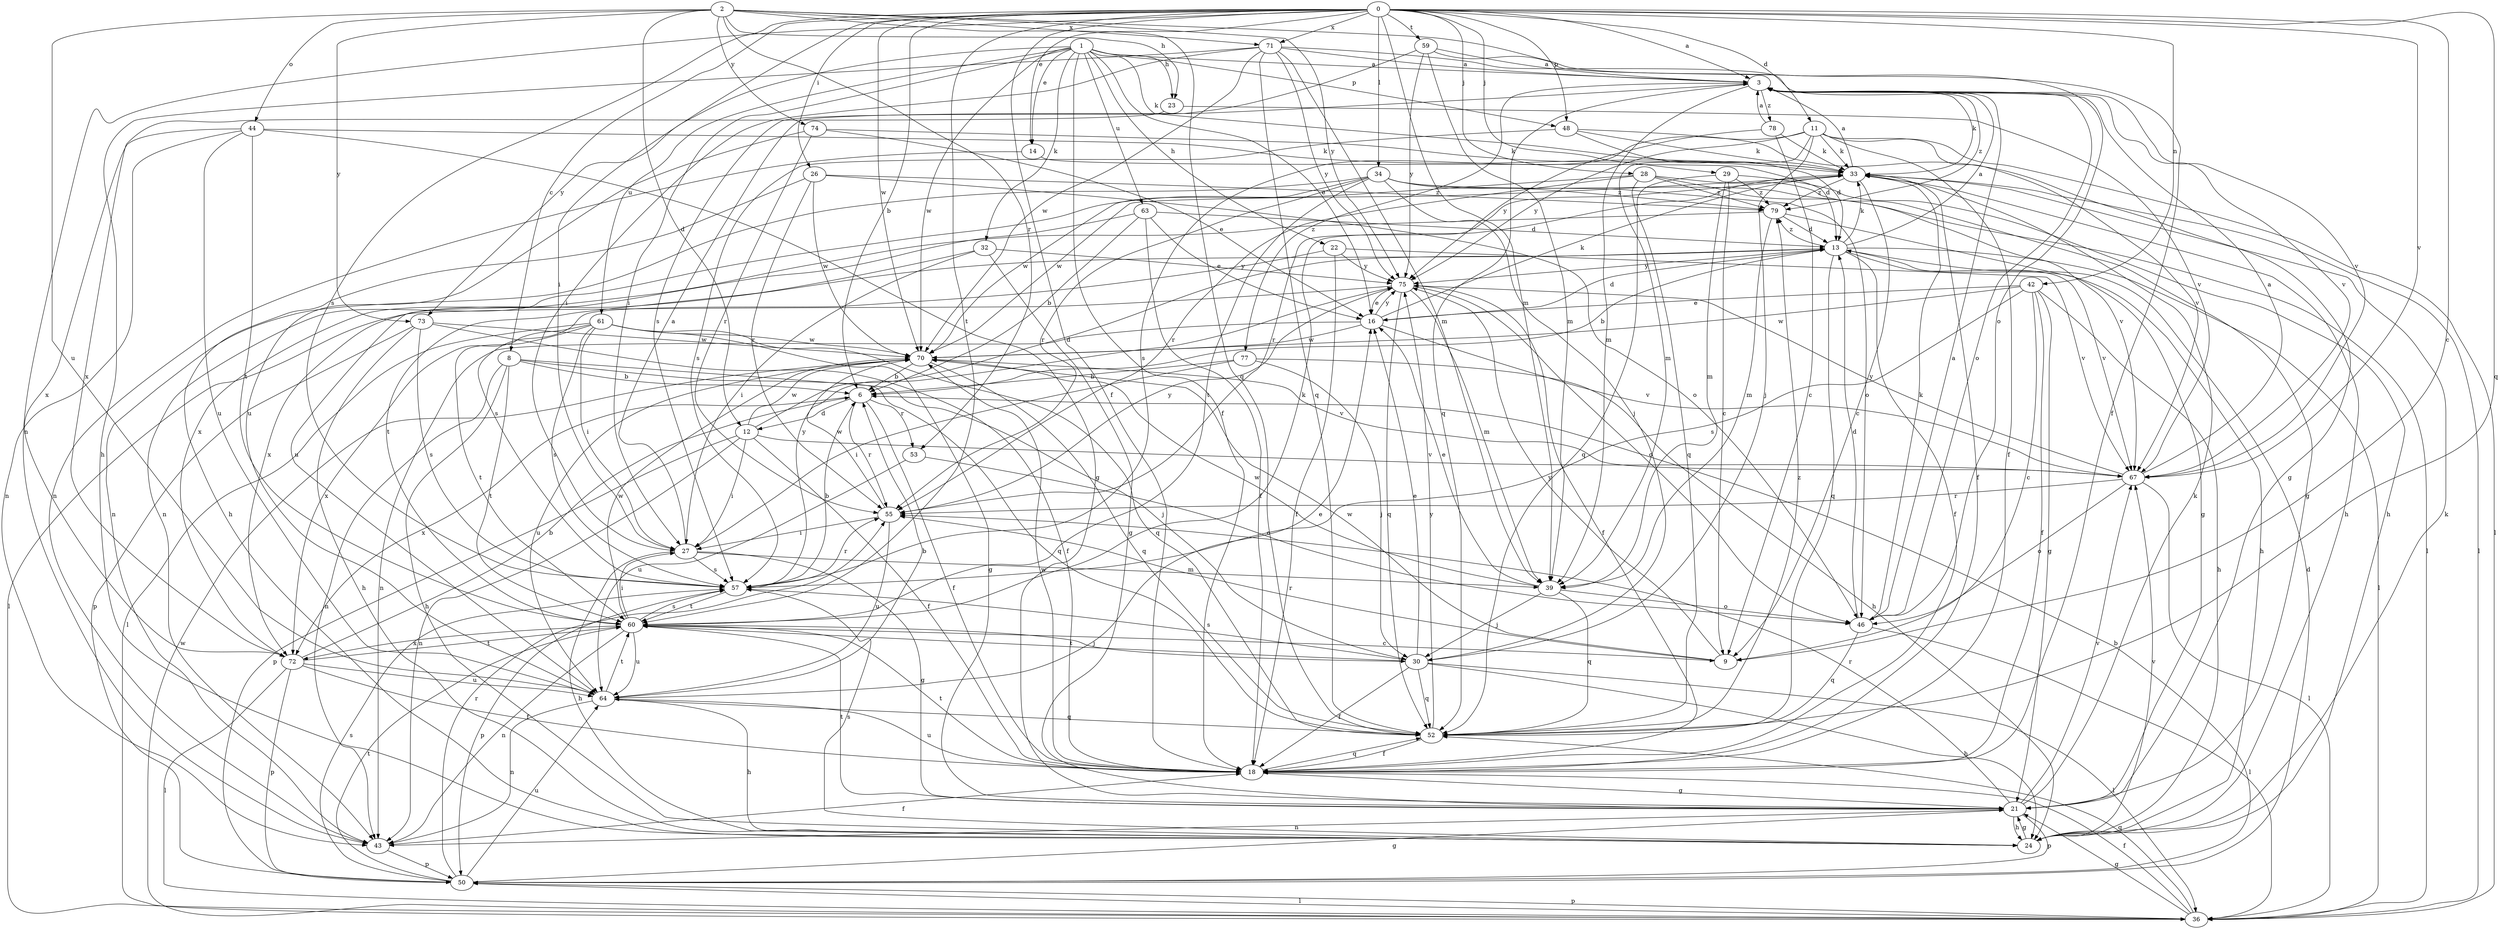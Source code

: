 strict digraph  {
0;
1;
2;
3;
6;
8;
9;
11;
12;
13;
14;
16;
18;
21;
22;
23;
24;
26;
27;
28;
29;
30;
32;
33;
34;
36;
39;
42;
43;
44;
46;
48;
50;
52;
53;
55;
57;
59;
60;
61;
63;
64;
67;
70;
71;
72;
73;
74;
75;
77;
78;
79;
0 -> 3  [label=a];
0 -> 6  [label=b];
0 -> 8  [label=c];
0 -> 9  [label=c];
0 -> 11  [label=d];
0 -> 14  [label=e];
0 -> 18  [label=f];
0 -> 26  [label=i];
0 -> 27  [label=i];
0 -> 28  [label=j];
0 -> 29  [label=j];
0 -> 34  [label=l];
0 -> 39  [label=m];
0 -> 42  [label=n];
0 -> 43  [label=n];
0 -> 48  [label=p];
0 -> 52  [label=q];
0 -> 57  [label=s];
0 -> 59  [label=t];
0 -> 60  [label=t];
0 -> 67  [label=v];
0 -> 70  [label=w];
0 -> 71  [label=x];
1 -> 3  [label=a];
1 -> 14  [label=e];
1 -> 16  [label=e];
1 -> 18  [label=f];
1 -> 22  [label=h];
1 -> 23  [label=h];
1 -> 27  [label=i];
1 -> 32  [label=k];
1 -> 33  [label=k];
1 -> 48  [label=p];
1 -> 61  [label=u];
1 -> 63  [label=u];
1 -> 70  [label=w];
1 -> 73  [label=y];
2 -> 12  [label=d];
2 -> 23  [label=h];
2 -> 44  [label=o];
2 -> 46  [label=o];
2 -> 52  [label=q];
2 -> 53  [label=r];
2 -> 64  [label=u];
2 -> 71  [label=x];
2 -> 73  [label=y];
2 -> 74  [label=y];
2 -> 75  [label=y];
3 -> 33  [label=k];
3 -> 39  [label=m];
3 -> 46  [label=o];
3 -> 52  [label=q];
3 -> 67  [label=v];
3 -> 77  [label=z];
3 -> 78  [label=z];
3 -> 79  [label=z];
6 -> 12  [label=d];
6 -> 18  [label=f];
6 -> 53  [label=r];
6 -> 55  [label=r];
6 -> 72  [label=x];
8 -> 6  [label=b];
8 -> 24  [label=h];
8 -> 30  [label=j];
8 -> 43  [label=n];
8 -> 52  [label=q];
8 -> 60  [label=t];
9 -> 55  [label=r];
9 -> 70  [label=w];
9 -> 75  [label=y];
11 -> 18  [label=f];
11 -> 30  [label=j];
11 -> 33  [label=k];
11 -> 36  [label=l];
11 -> 39  [label=m];
11 -> 57  [label=s];
11 -> 67  [label=v];
11 -> 75  [label=y];
12 -> 13  [label=d];
12 -> 18  [label=f];
12 -> 27  [label=i];
12 -> 43  [label=n];
12 -> 50  [label=p];
12 -> 67  [label=v];
12 -> 70  [label=w];
13 -> 3  [label=a];
13 -> 6  [label=b];
13 -> 18  [label=f];
13 -> 24  [label=h];
13 -> 33  [label=k];
13 -> 36  [label=l];
13 -> 52  [label=q];
13 -> 67  [label=v];
13 -> 72  [label=x];
13 -> 75  [label=y];
13 -> 79  [label=z];
14 -> 13  [label=d];
14 -> 43  [label=n];
16 -> 13  [label=d];
16 -> 33  [label=k];
16 -> 43  [label=n];
16 -> 67  [label=v];
16 -> 70  [label=w];
16 -> 75  [label=y];
18 -> 21  [label=g];
18 -> 52  [label=q];
18 -> 60  [label=t];
18 -> 64  [label=u];
18 -> 70  [label=w];
21 -> 24  [label=h];
21 -> 33  [label=k];
21 -> 43  [label=n];
21 -> 50  [label=p];
21 -> 55  [label=r];
21 -> 60  [label=t];
21 -> 67  [label=v];
22 -> 18  [label=f];
22 -> 57  [label=s];
22 -> 67  [label=v];
22 -> 75  [label=y];
23 -> 67  [label=v];
23 -> 72  [label=x];
24 -> 21  [label=g];
24 -> 33  [label=k];
24 -> 57  [label=s];
24 -> 67  [label=v];
26 -> 24  [label=h];
26 -> 46  [label=o];
26 -> 55  [label=r];
26 -> 70  [label=w];
26 -> 79  [label=z];
27 -> 3  [label=a];
27 -> 21  [label=g];
27 -> 24  [label=h];
27 -> 39  [label=m];
27 -> 57  [label=s];
28 -> 21  [label=g];
28 -> 43  [label=n];
28 -> 52  [label=q];
28 -> 55  [label=r];
28 -> 67  [label=v];
28 -> 79  [label=z];
29 -> 9  [label=c];
29 -> 24  [label=h];
29 -> 39  [label=m];
29 -> 52  [label=q];
29 -> 79  [label=z];
30 -> 16  [label=e];
30 -> 18  [label=f];
30 -> 24  [label=h];
30 -> 36  [label=l];
30 -> 52  [label=q];
30 -> 57  [label=s];
30 -> 60  [label=t];
32 -> 21  [label=g];
32 -> 27  [label=i];
32 -> 60  [label=t];
32 -> 75  [label=y];
33 -> 3  [label=a];
33 -> 9  [label=c];
33 -> 18  [label=f];
33 -> 24  [label=h];
33 -> 36  [label=l];
33 -> 55  [label=r];
33 -> 70  [label=w];
33 -> 79  [label=z];
34 -> 30  [label=j];
34 -> 36  [label=l];
34 -> 43  [label=n];
34 -> 46  [label=o];
34 -> 55  [label=r];
34 -> 60  [label=t];
34 -> 70  [label=w];
34 -> 79  [label=z];
36 -> 18  [label=f];
36 -> 21  [label=g];
36 -> 50  [label=p];
36 -> 52  [label=q];
36 -> 70  [label=w];
39 -> 16  [label=e];
39 -> 30  [label=j];
39 -> 46  [label=o];
39 -> 52  [label=q];
39 -> 70  [label=w];
42 -> 9  [label=c];
42 -> 16  [label=e];
42 -> 18  [label=f];
42 -> 21  [label=g];
42 -> 24  [label=h];
42 -> 57  [label=s];
42 -> 70  [label=w];
43 -> 18  [label=f];
43 -> 50  [label=p];
44 -> 21  [label=g];
44 -> 33  [label=k];
44 -> 43  [label=n];
44 -> 60  [label=t];
44 -> 64  [label=u];
44 -> 72  [label=x];
46 -> 3  [label=a];
46 -> 13  [label=d];
46 -> 33  [label=k];
46 -> 36  [label=l];
46 -> 52  [label=q];
48 -> 13  [label=d];
48 -> 21  [label=g];
48 -> 33  [label=k];
48 -> 57  [label=s];
50 -> 6  [label=b];
50 -> 13  [label=d];
50 -> 21  [label=g];
50 -> 36  [label=l];
50 -> 55  [label=r];
50 -> 57  [label=s];
50 -> 60  [label=t];
50 -> 64  [label=u];
52 -> 18  [label=f];
52 -> 75  [label=y];
52 -> 79  [label=z];
53 -> 46  [label=o];
53 -> 64  [label=u];
55 -> 27  [label=i];
55 -> 64  [label=u];
55 -> 70  [label=w];
55 -> 75  [label=y];
57 -> 6  [label=b];
57 -> 50  [label=p];
57 -> 55  [label=r];
57 -> 60  [label=t];
57 -> 75  [label=y];
59 -> 3  [label=a];
59 -> 18  [label=f];
59 -> 39  [label=m];
59 -> 57  [label=s];
59 -> 75  [label=y];
60 -> 9  [label=c];
60 -> 27  [label=i];
60 -> 30  [label=j];
60 -> 33  [label=k];
60 -> 43  [label=n];
60 -> 57  [label=s];
60 -> 64  [label=u];
60 -> 70  [label=w];
60 -> 72  [label=x];
61 -> 21  [label=g];
61 -> 27  [label=i];
61 -> 36  [label=l];
61 -> 52  [label=q];
61 -> 57  [label=s];
61 -> 60  [label=t];
61 -> 70  [label=w];
61 -> 72  [label=x];
63 -> 6  [label=b];
63 -> 13  [label=d];
63 -> 16  [label=e];
63 -> 18  [label=f];
63 -> 64  [label=u];
64 -> 6  [label=b];
64 -> 16  [label=e];
64 -> 24  [label=h];
64 -> 43  [label=n];
64 -> 52  [label=q];
64 -> 60  [label=t];
67 -> 3  [label=a];
67 -> 36  [label=l];
67 -> 46  [label=o];
67 -> 55  [label=r];
67 -> 75  [label=y];
70 -> 6  [label=b];
70 -> 52  [label=q];
70 -> 64  [label=u];
70 -> 67  [label=v];
71 -> 3  [label=a];
71 -> 24  [label=h];
71 -> 27  [label=i];
71 -> 39  [label=m];
71 -> 52  [label=q];
71 -> 67  [label=v];
71 -> 70  [label=w];
71 -> 75  [label=y];
72 -> 6  [label=b];
72 -> 18  [label=f];
72 -> 36  [label=l];
72 -> 50  [label=p];
72 -> 60  [label=t];
72 -> 64  [label=u];
73 -> 18  [label=f];
73 -> 24  [label=h];
73 -> 50  [label=p];
73 -> 57  [label=s];
73 -> 70  [label=w];
74 -> 16  [label=e];
74 -> 33  [label=k];
74 -> 55  [label=r];
74 -> 64  [label=u];
75 -> 16  [label=e];
75 -> 18  [label=f];
75 -> 36  [label=l];
75 -> 39  [label=m];
75 -> 46  [label=o];
75 -> 52  [label=q];
77 -> 6  [label=b];
77 -> 24  [label=h];
77 -> 27  [label=i];
77 -> 30  [label=j];
78 -> 3  [label=a];
78 -> 9  [label=c];
78 -> 33  [label=k];
78 -> 75  [label=y];
79 -> 13  [label=d];
79 -> 21  [label=g];
79 -> 39  [label=m];
79 -> 72  [label=x];
}
